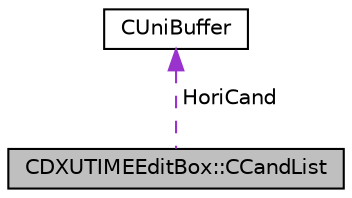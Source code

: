 digraph "CDXUTIMEEditBox::CCandList"
{
  edge [fontname="Helvetica",fontsize="10",labelfontname="Helvetica",labelfontsize="10"];
  node [fontname="Helvetica",fontsize="10",shape=record];
  Node1 [label="CDXUTIMEEditBox::CCandList",height=0.2,width=0.4,color="black", fillcolor="grey75", style="filled", fontcolor="black"];
  Node2 -> Node1 [dir="back",color="darkorchid3",fontsize="10",style="dashed",label=" HoriCand" ,fontname="Helvetica"];
  Node2 [label="CUniBuffer",height=0.2,width=0.4,color="black", fillcolor="white", style="filled",URL="$class_c_uni_buffer.html"];
}
